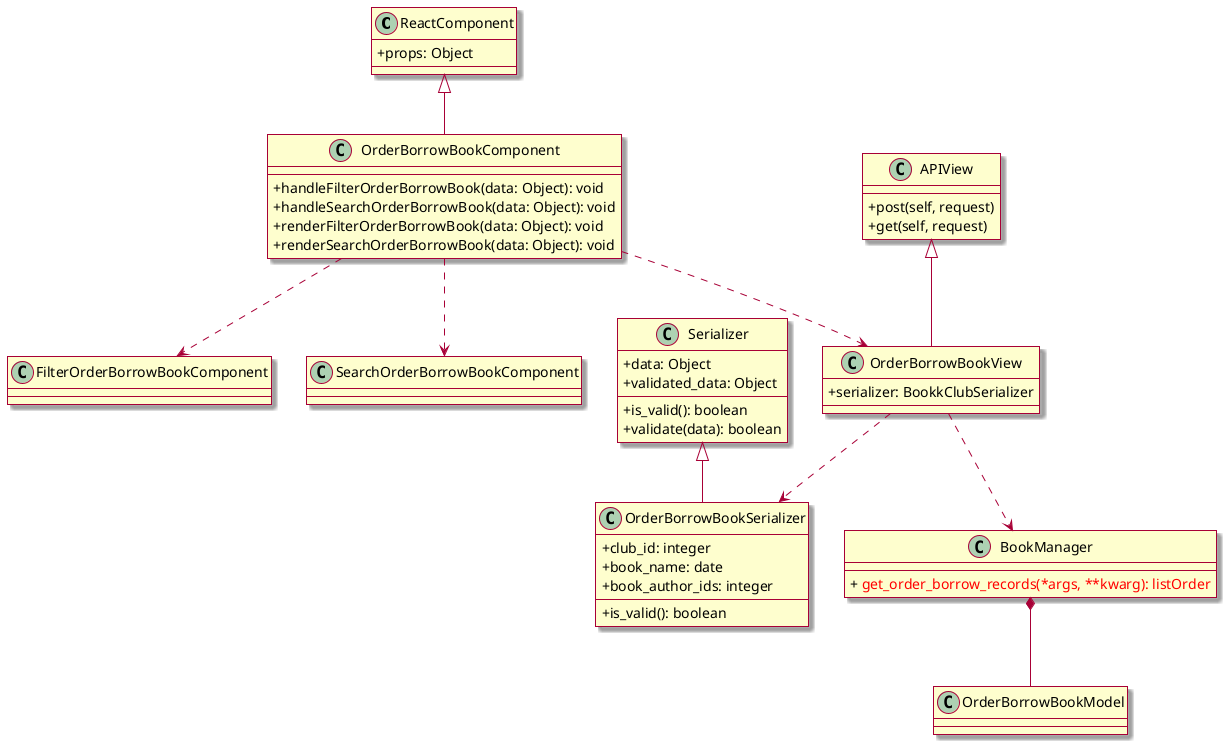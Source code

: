 @startuml
skin rose
skinparam classAttributeIconSize 0

class ReactComponent{
    	+ props: Object
}

class OrderBorrowBookComponent {
	+ {method} handleFilterOrderBorrowBook(data: Object): void
    + {method} handleSearchOrderBorrowBook(data: Object): void
	+ {method} renderFilterOrderBorrowBook(data: Object): void
    + {method} renderSearchOrderBorrowBook(data: Object): void
}
class FilterOrderBorrowBookComponent {

}
class SearchOrderBorrowBookComponent {

}
class OrderBorrowBookView {
    + serializer: BookkClubSerializer
}


class APIView {
	+ {method} post(self, request)
    + {method} get(self, request)
}
class OrderBorrowBookSerializer {
	+  club_id: integer
    +  book_name: date
    +  book_author_ids: integer
	+ {method} is_valid(): boolean
}
class Serializer {
	+  data: Object
    + validated_data: Object
	+ {method} is_valid(): boolean
    + {method} validate(data): boolean
}

class BookManager {
	+ {method} <color:red> get_order_borrow_records(*args, **kwarg): listOrder
}

class OrderBorrowBookModel {
}

ReactComponent <|-- OrderBorrowBookComponent
OrderBorrowBookComponent ..> FilterOrderBorrowBookComponent
OrderBorrowBookComponent ..> SearchOrderBorrowBookComponent
OrderBorrowBookComponent ..> OrderBorrowBookView
APIView <|-- OrderBorrowBookView
OrderBorrowBookView ..> OrderBorrowBookSerializer
Serializer <|-- OrderBorrowBookSerializer
OrderBorrowBookView ..> BookManager
BookManager *-- OrderBorrowBookModel
@enduml
